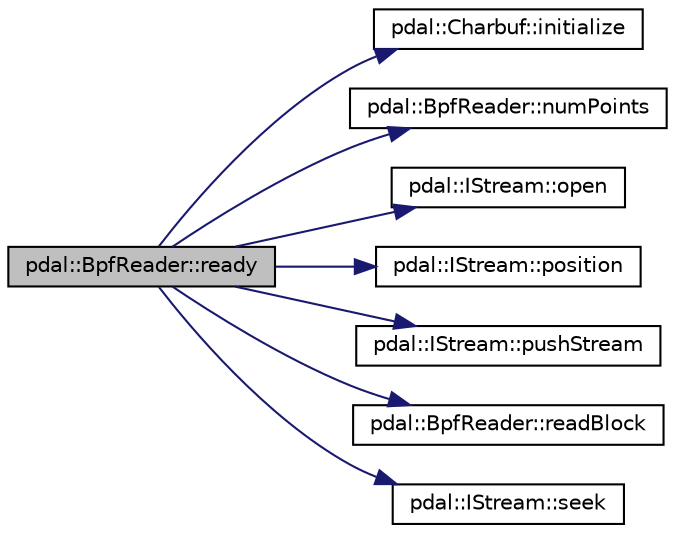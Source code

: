 digraph "pdal::BpfReader::ready"
{
  edge [fontname="Helvetica",fontsize="10",labelfontname="Helvetica",labelfontsize="10"];
  node [fontname="Helvetica",fontsize="10",shape=record];
  rankdir="LR";
  Node1 [label="pdal::BpfReader::ready",height=0.2,width=0.4,color="black", fillcolor="grey75", style="filled", fontcolor="black"];
  Node1 -> Node2 [color="midnightblue",fontsize="10",style="solid",fontname="Helvetica"];
  Node2 [label="pdal::Charbuf::initialize",height=0.2,width=0.4,color="black", fillcolor="white", style="filled",URL="$classpdal_1_1Charbuf.html#a968e75a6f7075a7b68ea3a93dfc935a0"];
  Node1 -> Node3 [color="midnightblue",fontsize="10",style="solid",fontname="Helvetica"];
  Node3 [label="pdal::BpfReader::numPoints",height=0.2,width=0.4,color="black", fillcolor="white", style="filled",URL="$classpdal_1_1BpfReader.html#a8474ab61285bb81bc1bcc4d69383bb95"];
  Node1 -> Node4 [color="midnightblue",fontsize="10",style="solid",fontname="Helvetica"];
  Node4 [label="pdal::IStream::open",height=0.2,width=0.4,color="black", fillcolor="white", style="filled",URL="$classpdal_1_1IStream.html#a5ba74ea311a78dba18379de122fb0284"];
  Node1 -> Node5 [color="midnightblue",fontsize="10",style="solid",fontname="Helvetica"];
  Node5 [label="pdal::IStream::position",height=0.2,width=0.4,color="black", fillcolor="white", style="filled",URL="$classpdal_1_1IStream.html#a38d6a0366530071e8166b9f4d834aa18"];
  Node1 -> Node6 [color="midnightblue",fontsize="10",style="solid",fontname="Helvetica"];
  Node6 [label="pdal::IStream::pushStream",height=0.2,width=0.4,color="black", fillcolor="white", style="filled",URL="$classpdal_1_1IStream.html#a9996697361358866d00ad23ce88a8b53"];
  Node1 -> Node7 [color="midnightblue",fontsize="10",style="solid",fontname="Helvetica"];
  Node7 [label="pdal::BpfReader::readBlock",height=0.2,width=0.4,color="black", fillcolor="white", style="filled",URL="$classpdal_1_1BpfReader.html#a746439b6f836a81eea2443cbed447e9a"];
  Node1 -> Node8 [color="midnightblue",fontsize="10",style="solid",fontname="Helvetica"];
  Node8 [label="pdal::IStream::seek",height=0.2,width=0.4,color="black", fillcolor="white", style="filled",URL="$classpdal_1_1IStream.html#af0ce8ed6fcaea7ead21c0e7c5c054812"];
}
